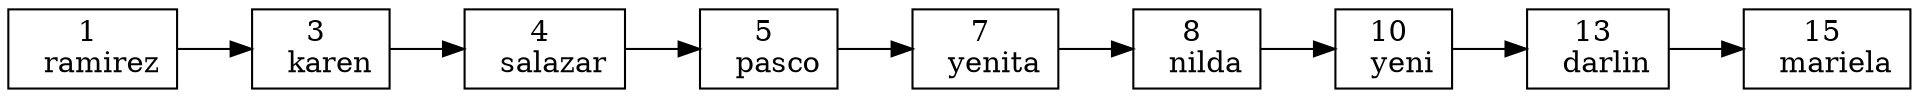 digraph G{ 
graph[splines=ortho]; 
node[shape=record]; 
rankdir = LR; 
"1 \n  ramirez" 
 -> "3 \n  karen" 
 -> "4 \n  salazar" 
 -> "5 \n  pasco" 
 -> "7 \n  yenita" 
 -> "8 \n  nilda" 
 -> "10 \n  yeni" 
 -> "13 \n  darlin" 
 -> "15 \n  mariela" 
} 


